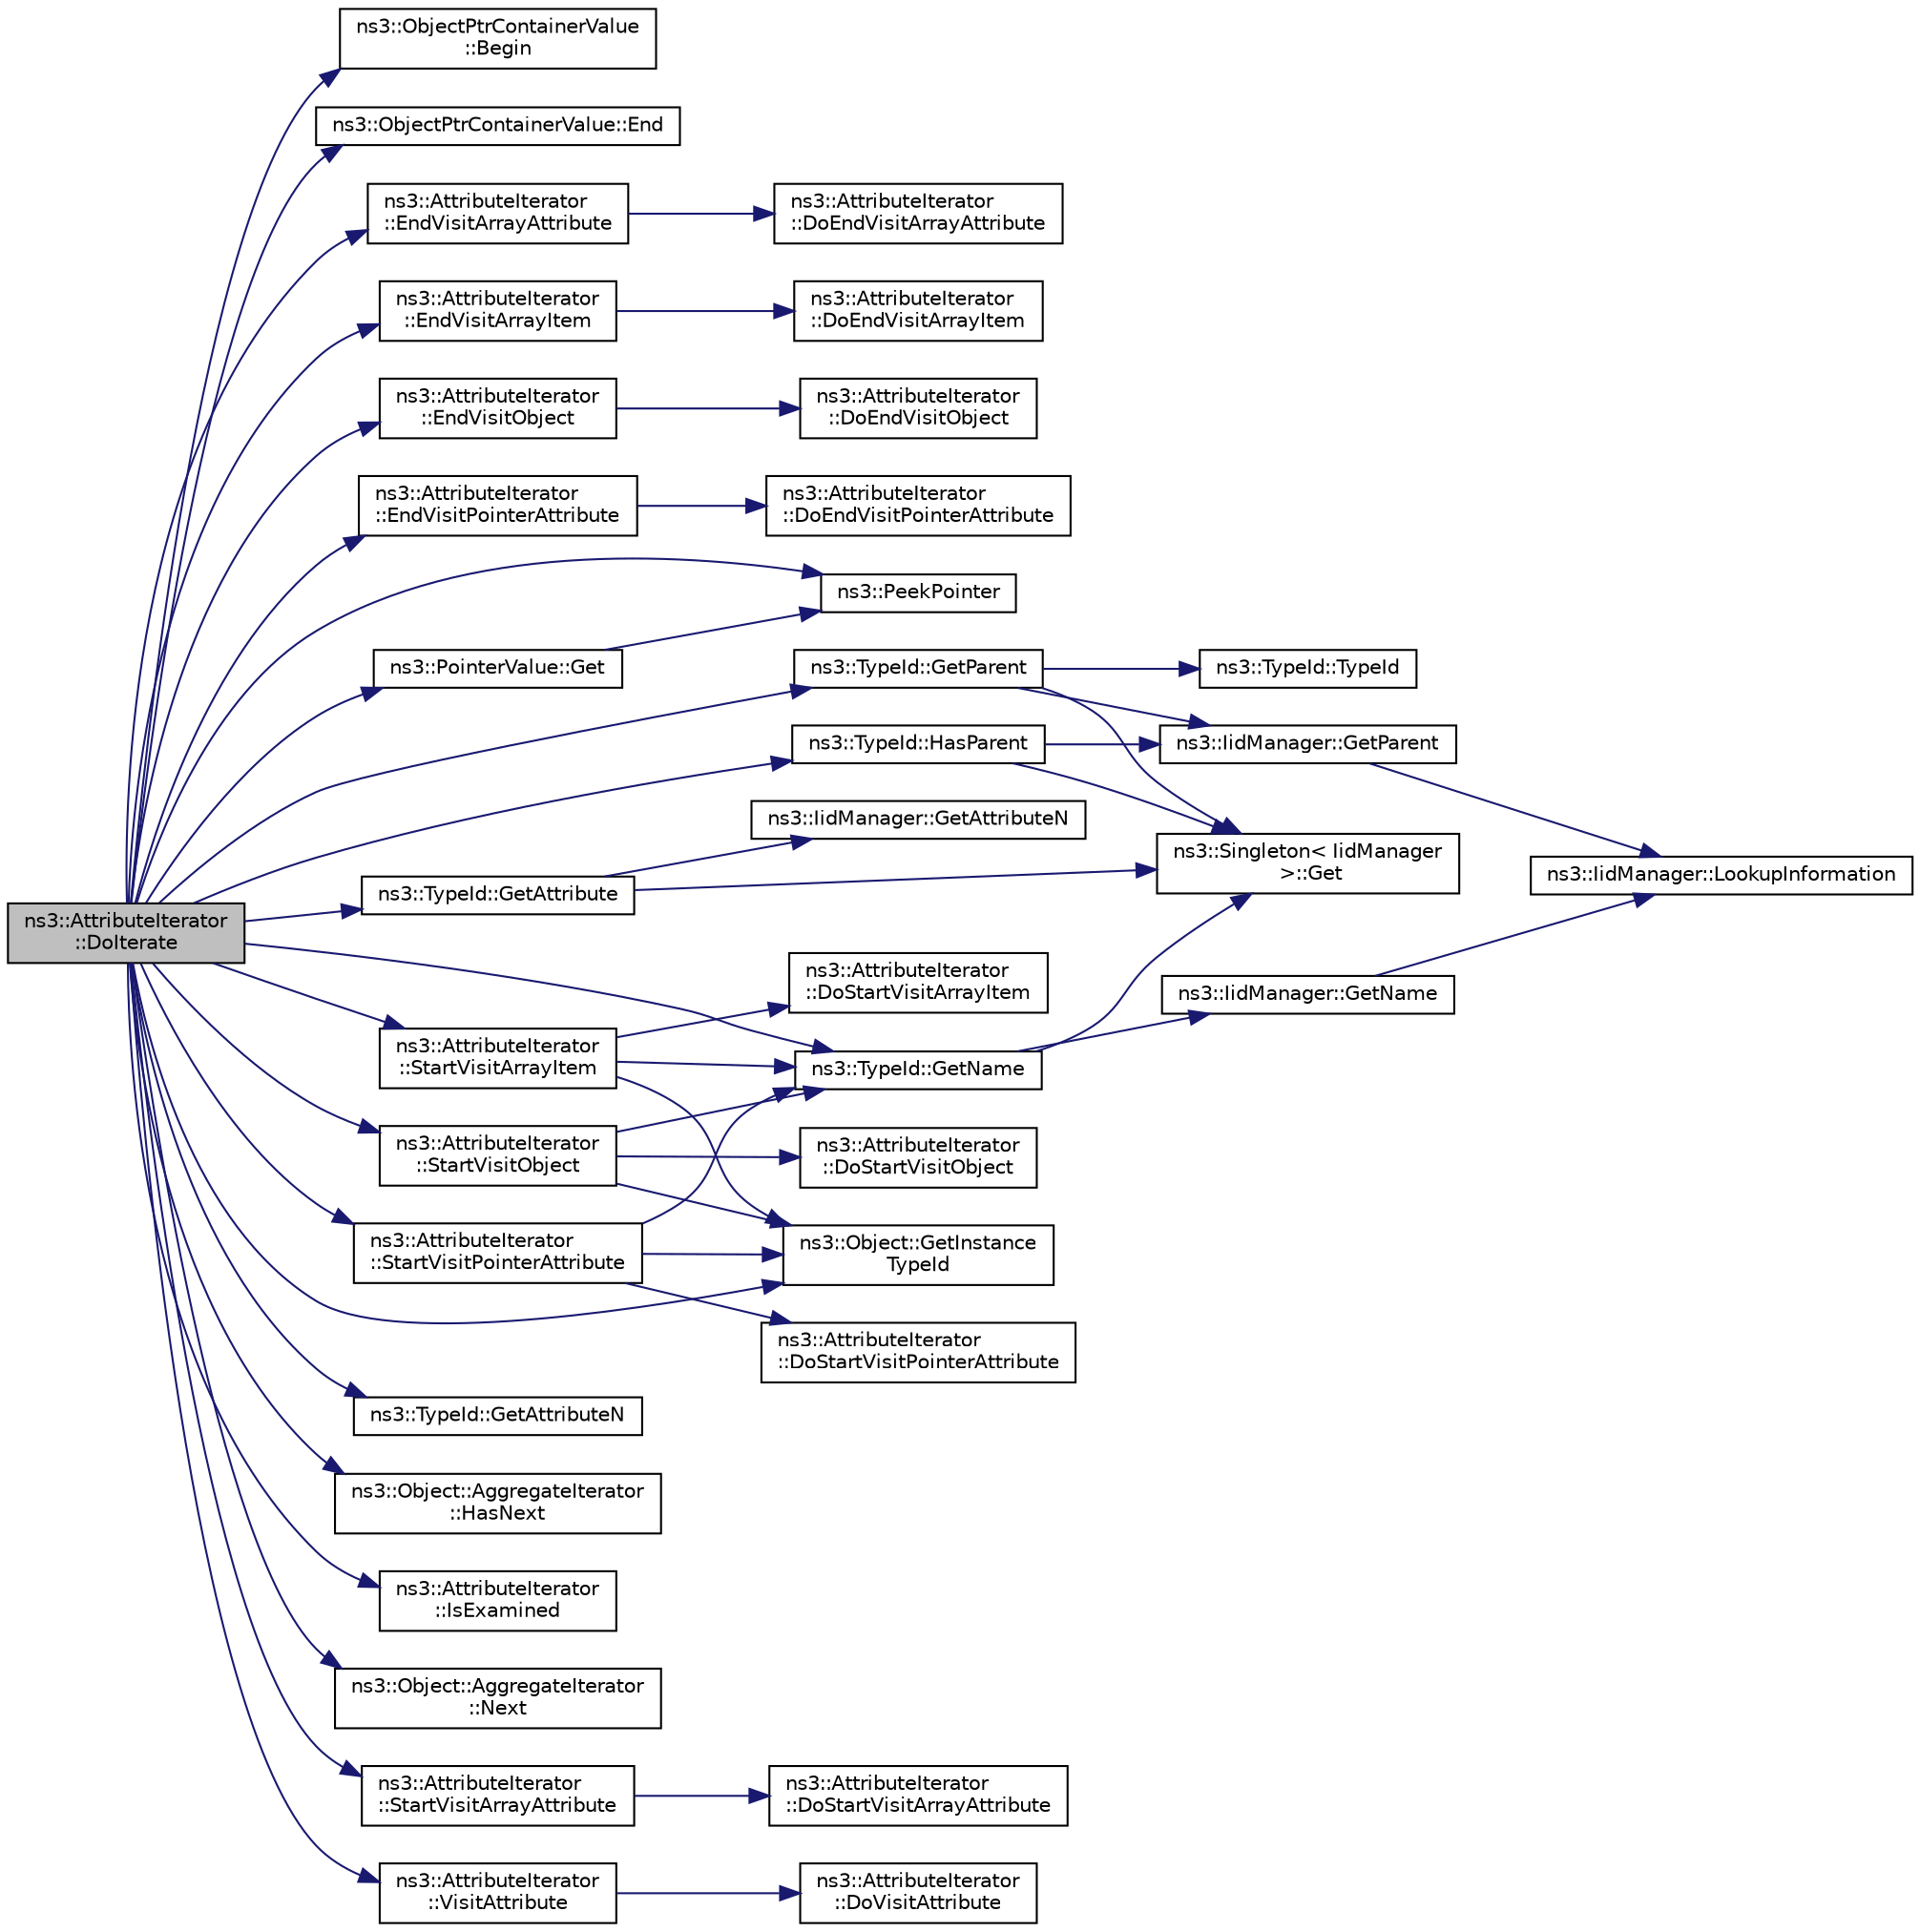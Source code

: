 digraph "ns3::AttributeIterator::DoIterate"
{
 // LATEX_PDF_SIZE
  edge [fontname="Helvetica",fontsize="10",labelfontname="Helvetica",labelfontsize="10"];
  node [fontname="Helvetica",fontsize="10",shape=record];
  rankdir="LR";
  Node1 [label="ns3::AttributeIterator\l::DoIterate",height=0.2,width=0.4,color="black", fillcolor="grey75", style="filled", fontcolor="black",tooltip="Perform the iteration."];
  Node1 -> Node2 [color="midnightblue",fontsize="10",style="solid",fontname="Helvetica"];
  Node2 [label="ns3::ObjectPtrContainerValue\l::Begin",height=0.2,width=0.4,color="black", fillcolor="white", style="filled",URL="$classns3_1_1_object_ptr_container_value.html#a7157aeab3639a83454098ed83a6ca355",tooltip="Get an iterator to the first Object."];
  Node1 -> Node3 [color="midnightblue",fontsize="10",style="solid",fontname="Helvetica"];
  Node3 [label="ns3::ObjectPtrContainerValue::End",height=0.2,width=0.4,color="black", fillcolor="white", style="filled",URL="$classns3_1_1_object_ptr_container_value.html#acd3f90d1ff364038d27dff53a286797d",tooltip="Get an iterator to the past-the-end Object."];
  Node1 -> Node4 [color="midnightblue",fontsize="10",style="solid",fontname="Helvetica"];
  Node4 [label="ns3::AttributeIterator\l::EndVisitArrayAttribute",height=0.2,width=0.4,color="black", fillcolor="white", style="filled",URL="$classns3_1_1_attribute_iterator.html#a7fa62d06b3f83411f250091217f253de",tooltip="End the visit to the attribute of type ns3::ObjectVectorValue."];
  Node4 -> Node5 [color="midnightblue",fontsize="10",style="solid",fontname="Helvetica"];
  Node5 [label="ns3::AttributeIterator\l::DoEndVisitArrayAttribute",height=0.2,width=0.4,color="black", fillcolor="white", style="filled",URL="$classns3_1_1_attribute_iterator.html#a0969a536eedefb669cd183f5a6158637",tooltip="End the visit to the attribute of type ns3::ObjectVectorValue."];
  Node1 -> Node6 [color="midnightblue",fontsize="10",style="solid",fontname="Helvetica"];
  Node6 [label="ns3::AttributeIterator\l::EndVisitArrayItem",height=0.2,width=0.4,color="black", fillcolor="white", style="filled",URL="$classns3_1_1_attribute_iterator.html#a9fe5a4891c256c2e934e0eadf0e4557a",tooltip="End the visit to the array item."];
  Node6 -> Node7 [color="midnightblue",fontsize="10",style="solid",fontname="Helvetica"];
  Node7 [label="ns3::AttributeIterator\l::DoEndVisitArrayItem",height=0.2,width=0.4,color="black", fillcolor="white", style="filled",URL="$classns3_1_1_attribute_iterator.html#a0c7b599cd2036e6eafccb2b341c7077c",tooltip="End the visit to the array item."];
  Node1 -> Node8 [color="midnightblue",fontsize="10",style="solid",fontname="Helvetica"];
  Node8 [label="ns3::AttributeIterator\l::EndVisitObject",height=0.2,width=0.4,color="black", fillcolor="white", style="filled",URL="$classns3_1_1_attribute_iterator.html#a7dce7fbd38eac6791990661c03ca1ff3",tooltip="End the visit to the object."];
  Node8 -> Node9 [color="midnightblue",fontsize="10",style="solid",fontname="Helvetica"];
  Node9 [label="ns3::AttributeIterator\l::DoEndVisitObject",height=0.2,width=0.4,color="black", fillcolor="white", style="filled",URL="$classns3_1_1_attribute_iterator.html#af0cf05d44b7fc7dce0151137f141fd5a",tooltip="This method is called to end the process of visiting the currently visited object."];
  Node1 -> Node10 [color="midnightblue",fontsize="10",style="solid",fontname="Helvetica"];
  Node10 [label="ns3::AttributeIterator\l::EndVisitPointerAttribute",height=0.2,width=0.4,color="black", fillcolor="white", style="filled",URL="$classns3_1_1_attribute_iterator.html#af9ce0540929ea6defa9bb675814760f4",tooltip="End the visit to the attribute of type ns3::PointerValue."];
  Node10 -> Node11 [color="midnightblue",fontsize="10",style="solid",fontname="Helvetica"];
  Node11 [label="ns3::AttributeIterator\l::DoEndVisitPointerAttribute",height=0.2,width=0.4,color="black", fillcolor="white", style="filled",URL="$classns3_1_1_attribute_iterator.html#a1d8887c8a7283f8c09539571809dbe65",tooltip="End the visit to the attribute of type ns3::PointerValue."];
  Node1 -> Node12 [color="midnightblue",fontsize="10",style="solid",fontname="Helvetica"];
  Node12 [label="ns3::PointerValue::Get",height=0.2,width=0.4,color="black", fillcolor="white", style="filled",URL="$classns3_1_1_pointer_value.html#a13334c3a4ada0f439bdad5190a0994c7",tooltip=" "];
  Node12 -> Node13 [color="midnightblue",fontsize="10",style="solid",fontname="Helvetica"];
  Node13 [label="ns3::PeekPointer",height=0.2,width=0.4,color="black", fillcolor="white", style="filled",URL="$namespacens3.html#af2a7557fe9afdd98d8f6f8f6e412cf5a",tooltip=" "];
  Node1 -> Node14 [color="midnightblue",fontsize="10",style="solid",fontname="Helvetica"];
  Node14 [label="ns3::TypeId::GetAttribute",height=0.2,width=0.4,color="black", fillcolor="white", style="filled",URL="$classns3_1_1_type_id.html#a796434fa73c5e54a9a86f24144d13738",tooltip="Get Attribute information by index."];
  Node14 -> Node15 [color="midnightblue",fontsize="10",style="solid",fontname="Helvetica"];
  Node15 [label="ns3::Singleton\< IidManager\l \>::Get",height=0.2,width=0.4,color="black", fillcolor="white", style="filled",URL="$classns3_1_1_singleton.html#a80a2cd3c25a27ea72add7a9f7a141ffa",tooltip="Get a pointer to the singleton instance."];
  Node14 -> Node16 [color="midnightblue",fontsize="10",style="solid",fontname="Helvetica"];
  Node16 [label="ns3::IidManager::GetAttributeN",height=0.2,width=0.4,color="black", fillcolor="white", style="filled",URL="$classns3_1_1_iid_manager.html#a5420e8cc959a9a111eb6f1519583b49b",tooltip="Get the number of attributes."];
  Node1 -> Node17 [color="midnightblue",fontsize="10",style="solid",fontname="Helvetica"];
  Node17 [label="ns3::TypeId::GetAttributeN",height=0.2,width=0.4,color="black", fillcolor="white", style="filled",URL="$classns3_1_1_type_id.html#a1245644561332f12386451406295a8d8",tooltip="Get the number of attributes."];
  Node1 -> Node18 [color="midnightblue",fontsize="10",style="solid",fontname="Helvetica"];
  Node18 [label="ns3::Object::GetInstance\lTypeId",height=0.2,width=0.4,color="black", fillcolor="white", style="filled",URL="$classns3_1_1_object.html#a9a0bc0211cfab9842e1046b5c5810e5a",tooltip="Get the most derived TypeId for this Object."];
  Node1 -> Node19 [color="midnightblue",fontsize="10",style="solid",fontname="Helvetica"];
  Node19 [label="ns3::TypeId::GetName",height=0.2,width=0.4,color="black", fillcolor="white", style="filled",URL="$classns3_1_1_type_id.html#abc4965475a579c2afdc668d7a7d58374",tooltip="Get the name."];
  Node19 -> Node15 [color="midnightblue",fontsize="10",style="solid",fontname="Helvetica"];
  Node19 -> Node20 [color="midnightblue",fontsize="10",style="solid",fontname="Helvetica"];
  Node20 [label="ns3::IidManager::GetName",height=0.2,width=0.4,color="black", fillcolor="white", style="filled",URL="$classns3_1_1_iid_manager.html#a6658aaa8120efd885e98addb76a6f1d4",tooltip="Get the name of a type id."];
  Node20 -> Node21 [color="midnightblue",fontsize="10",style="solid",fontname="Helvetica"];
  Node21 [label="ns3::IidManager::LookupInformation",height=0.2,width=0.4,color="black", fillcolor="white", style="filled",URL="$classns3_1_1_iid_manager.html#a84af06b798b21fa700469a3ac5f65f3f",tooltip="Retrieve the information record for a type."];
  Node1 -> Node22 [color="midnightblue",fontsize="10",style="solid",fontname="Helvetica"];
  Node22 [label="ns3::TypeId::GetParent",height=0.2,width=0.4,color="black", fillcolor="white", style="filled",URL="$classns3_1_1_type_id.html#ab84f81aee52154af39a8668b59c89d63",tooltip="Get the parent of this TypeId."];
  Node22 -> Node23 [color="midnightblue",fontsize="10",style="solid",fontname="Helvetica"];
  Node23 [label="ns3::TypeId::TypeId",height=0.2,width=0.4,color="black", fillcolor="white", style="filled",URL="$classns3_1_1_type_id.html#ab76e26690f1af4f1cffa6a72245e8928",tooltip="Default constructor."];
  Node22 -> Node15 [color="midnightblue",fontsize="10",style="solid",fontname="Helvetica"];
  Node22 -> Node24 [color="midnightblue",fontsize="10",style="solid",fontname="Helvetica"];
  Node24 [label="ns3::IidManager::GetParent",height=0.2,width=0.4,color="black", fillcolor="white", style="filled",URL="$classns3_1_1_iid_manager.html#a26a0cf5d08e0e9d8ad1128b77599b1f5",tooltip="Get the parent of a type id."];
  Node24 -> Node21 [color="midnightblue",fontsize="10",style="solid",fontname="Helvetica"];
  Node1 -> Node25 [color="midnightblue",fontsize="10",style="solid",fontname="Helvetica"];
  Node25 [label="ns3::Object::AggregateIterator\l::HasNext",height=0.2,width=0.4,color="black", fillcolor="white", style="filled",URL="$classns3_1_1_object_1_1_aggregate_iterator.html#ad321364d15e0dfa5c859f05e9b530d0f",tooltip="Check if there are more Aggregates to iterate over."];
  Node1 -> Node26 [color="midnightblue",fontsize="10",style="solid",fontname="Helvetica"];
  Node26 [label="ns3::TypeId::HasParent",height=0.2,width=0.4,color="black", fillcolor="white", style="filled",URL="$classns3_1_1_type_id.html#a25f587c45893d5b46298875df043c1d4",tooltip="Check if this TypeId has a parent."];
  Node26 -> Node15 [color="midnightblue",fontsize="10",style="solid",fontname="Helvetica"];
  Node26 -> Node24 [color="midnightblue",fontsize="10",style="solid",fontname="Helvetica"];
  Node1 -> Node27 [color="midnightblue",fontsize="10",style="solid",fontname="Helvetica"];
  Node27 [label="ns3::AttributeIterator\l::IsExamined",height=0.2,width=0.4,color="black", fillcolor="white", style="filled",URL="$classns3_1_1_attribute_iterator.html#a2875dc7947e54711f8529f59ee9e510e",tooltip="Check if this object has already been examined."];
  Node1 -> Node28 [color="midnightblue",fontsize="10",style="solid",fontname="Helvetica"];
  Node28 [label="ns3::Object::AggregateIterator\l::Next",height=0.2,width=0.4,color="black", fillcolor="white", style="filled",URL="$classns3_1_1_object_1_1_aggregate_iterator.html#a894f339a7c84411cb99bd2d392d175eb",tooltip="Get the next Aggregated Object."];
  Node1 -> Node13 [color="midnightblue",fontsize="10",style="solid",fontname="Helvetica"];
  Node1 -> Node29 [color="midnightblue",fontsize="10",style="solid",fontname="Helvetica"];
  Node29 [label="ns3::AttributeIterator\l::StartVisitArrayAttribute",height=0.2,width=0.4,color="black", fillcolor="white", style="filled",URL="$classns3_1_1_attribute_iterator.html#a5b850640b21a8ced46c4109be804a84a",tooltip=" "];
  Node29 -> Node30 [color="midnightblue",fontsize="10",style="solid",fontname="Helvetica"];
  Node30 [label="ns3::AttributeIterator\l::DoStartVisitArrayAttribute",height=0.2,width=0.4,color="black", fillcolor="white", style="filled",URL="$classns3_1_1_attribute_iterator.html#aee1c22a578b81f11e10342465e1ba424",tooltip=" "];
  Node1 -> Node31 [color="midnightblue",fontsize="10",style="solid",fontname="Helvetica"];
  Node31 [label="ns3::AttributeIterator\l::StartVisitArrayItem",height=0.2,width=0.4,color="black", fillcolor="white", style="filled",URL="$classns3_1_1_attribute_iterator.html#aa437c2c642c6541b01cf7abcfe92dcaf",tooltip="Start to visit the object found in the input array at the provided index."];
  Node31 -> Node32 [color="midnightblue",fontsize="10",style="solid",fontname="Helvetica"];
  Node32 [label="ns3::AttributeIterator\l::DoStartVisitArrayItem",height=0.2,width=0.4,color="black", fillcolor="white", style="filled",URL="$classns3_1_1_attribute_iterator.html#ac421482976fe8c0b4c50ec8ef926411a",tooltip="Start to visit the object found in the input array at the provided index."];
  Node31 -> Node18 [color="midnightblue",fontsize="10",style="solid",fontname="Helvetica"];
  Node31 -> Node19 [color="midnightblue",fontsize="10",style="solid",fontname="Helvetica"];
  Node1 -> Node33 [color="midnightblue",fontsize="10",style="solid",fontname="Helvetica"];
  Node33 [label="ns3::AttributeIterator\l::StartVisitObject",height=0.2,width=0.4,color="black", fillcolor="white", style="filled",URL="$classns3_1_1_attribute_iterator.html#a2702b2e4a022569d53ed28d263631d39",tooltip="Start to visit an object to visit its attributes."];
  Node33 -> Node34 [color="midnightblue",fontsize="10",style="solid",fontname="Helvetica"];
  Node34 [label="ns3::AttributeIterator\l::DoStartVisitObject",height=0.2,width=0.4,color="black", fillcolor="white", style="filled",URL="$classns3_1_1_attribute_iterator.html#ad2f91f9e3802a20e25a2c7e4dccc442d",tooltip="This method is called to start the process of visiting the input object."];
  Node33 -> Node18 [color="midnightblue",fontsize="10",style="solid",fontname="Helvetica"];
  Node33 -> Node19 [color="midnightblue",fontsize="10",style="solid",fontname="Helvetica"];
  Node1 -> Node35 [color="midnightblue",fontsize="10",style="solid",fontname="Helvetica"];
  Node35 [label="ns3::AttributeIterator\l::StartVisitPointerAttribute",height=0.2,width=0.4,color="black", fillcolor="white", style="filled",URL="$classns3_1_1_attribute_iterator.html#ae64fc62245f72c257ef7d5b8e1f8caea",tooltip="Visit the attribute of type ns3::PointerValue, with the provided name, found on the object pointed to..."];
  Node35 -> Node36 [color="midnightblue",fontsize="10",style="solid",fontname="Helvetica"];
  Node36 [label="ns3::AttributeIterator\l::DoStartVisitPointerAttribute",height=0.2,width=0.4,color="black", fillcolor="white", style="filled",URL="$classns3_1_1_attribute_iterator.html#a101dfcfe4d049b247af9bc6be2b0e76e",tooltip="Visit the attribute of type ns3::PointerValue, with the provided name, found on the object pointed to..."];
  Node35 -> Node18 [color="midnightblue",fontsize="10",style="solid",fontname="Helvetica"];
  Node35 -> Node19 [color="midnightblue",fontsize="10",style="solid",fontname="Helvetica"];
  Node1 -> Node37 [color="midnightblue",fontsize="10",style="solid",fontname="Helvetica"];
  Node37 [label="ns3::AttributeIterator\l::VisitAttribute",height=0.2,width=0.4,color="black", fillcolor="white", style="filled",URL="$classns3_1_1_attribute_iterator.html#a43d0c36078a9b5c233102bc9daf5fed3",tooltip="Visit attribute to perform a config store operation on it."];
  Node37 -> Node38 [color="midnightblue",fontsize="10",style="solid",fontname="Helvetica"];
  Node38 [label="ns3::AttributeIterator\l::DoVisitAttribute",height=0.2,width=0.4,color="black", fillcolor="white", style="filled",URL="$classns3_1_1_attribute_iterator.html#a6e4a614634b16fbdddd1d472928b5c12",tooltip="This method visits and performs a config-store action (such as saving to a text file) on the attribut..."];
}
